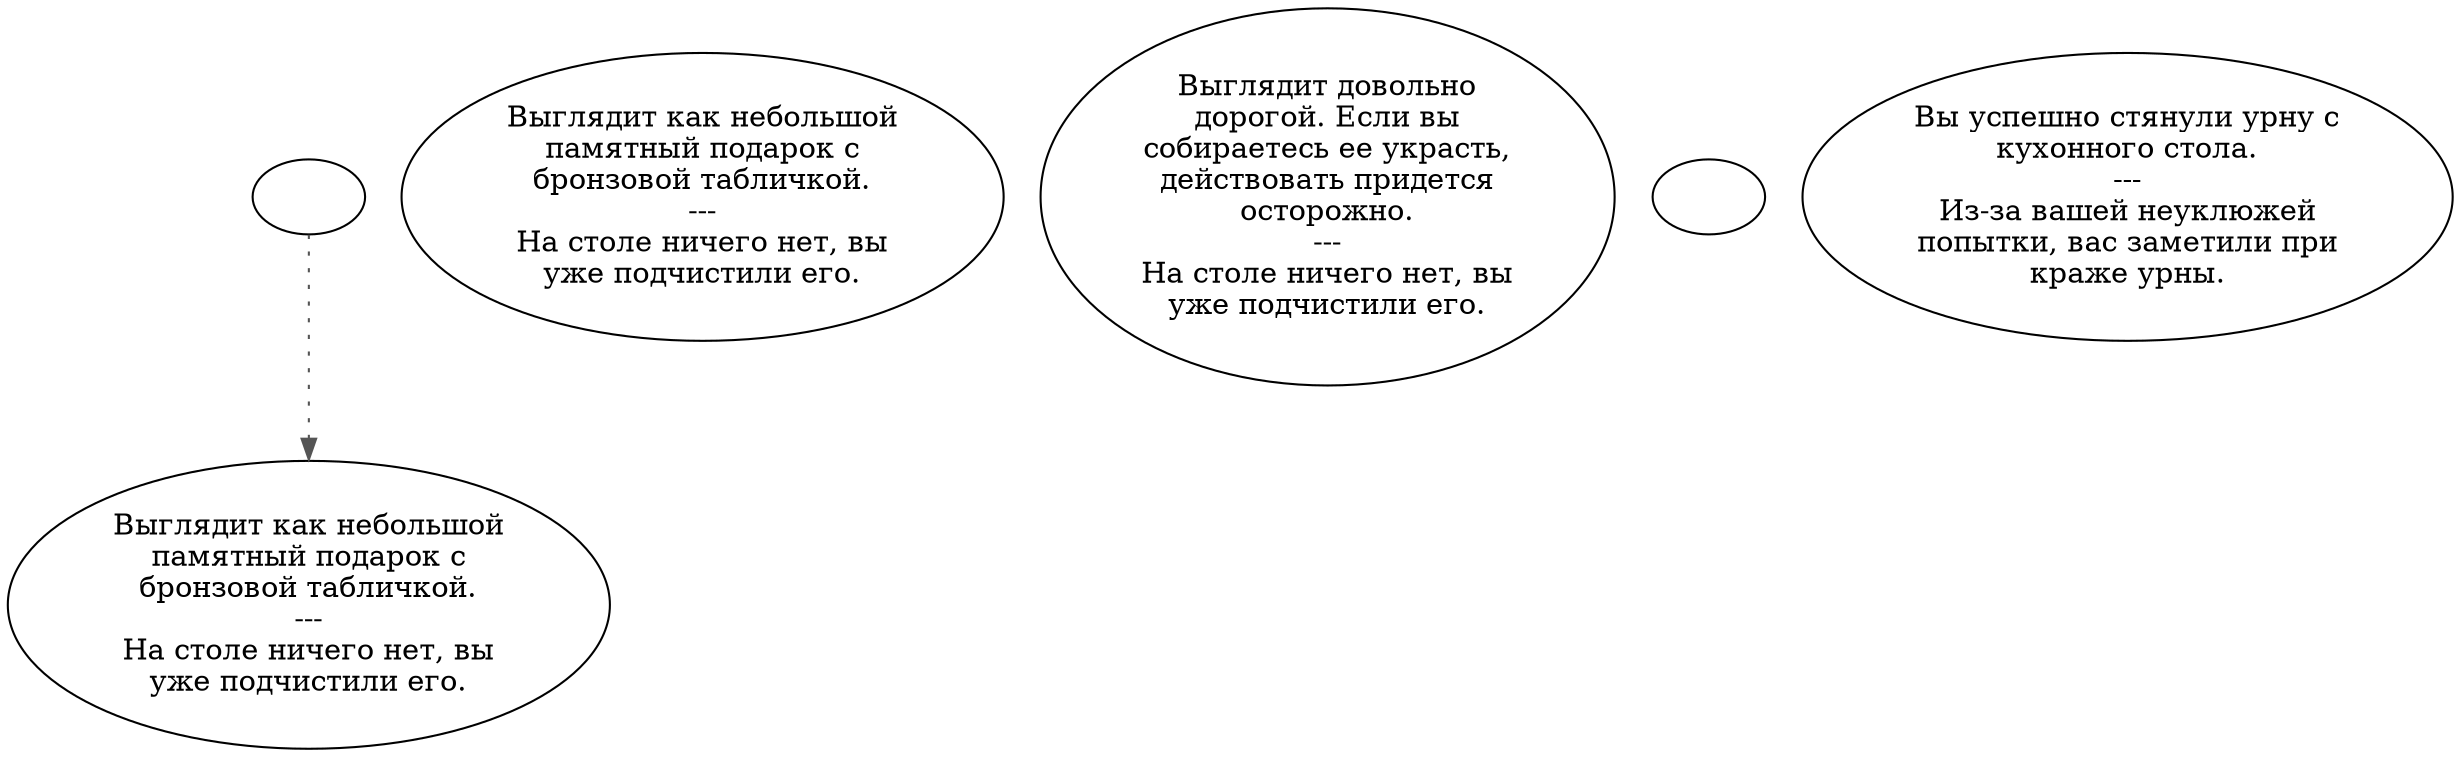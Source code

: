 digraph trophy {
  "start" [style=filled       fillcolor="#FFFFFF"       color="#000000"]
  "start" -> "description_p_proc" [style=dotted color="#555555"]
  "start" [label=""]
  "look_at_p_proc" [style=filled       fillcolor="#FFFFFF"       color="#000000"]
  "look_at_p_proc" [label="Выглядит как небольшой\nпамятный подарок с\nбронзовой табличкой.\n---\nНа столе ничего нет, вы\nуже подчистили его."]
  "description_p_proc" [style=filled       fillcolor="#FFFFFF"       color="#000000"]
  "description_p_proc" [label="Выглядит как небольшой\nпамятный подарок с\nбронзовой табличкой.\n---\nНа столе ничего нет, вы\nуже подчистили его."]
  "use_p_proc" [style=filled       fillcolor="#FFFFFF"       color="#000000"]
  "use_p_proc" [label="Выглядит довольно\nдорогой. Если вы\nсобираетесь ее украсть,\nдействовать придется\nосторожно.\n---\nНа столе ничего нет, вы\nуже подчистили его."]
  "use_obj_on_p_proc" [style=filled       fillcolor="#FFFFFF"       color="#000000"]
  "use_obj_on_p_proc" [label=""]
  "use_skill_on_p_proc" [style=filled       fillcolor="#FFFFFF"       color="#000000"]
  "use_skill_on_p_proc" [label="Вы успешно стянули урну с\nкухонного стола.\n---\nИз-за вашей неуклюжей\nпопытки, вас заметили при\nкраже урны."]
}